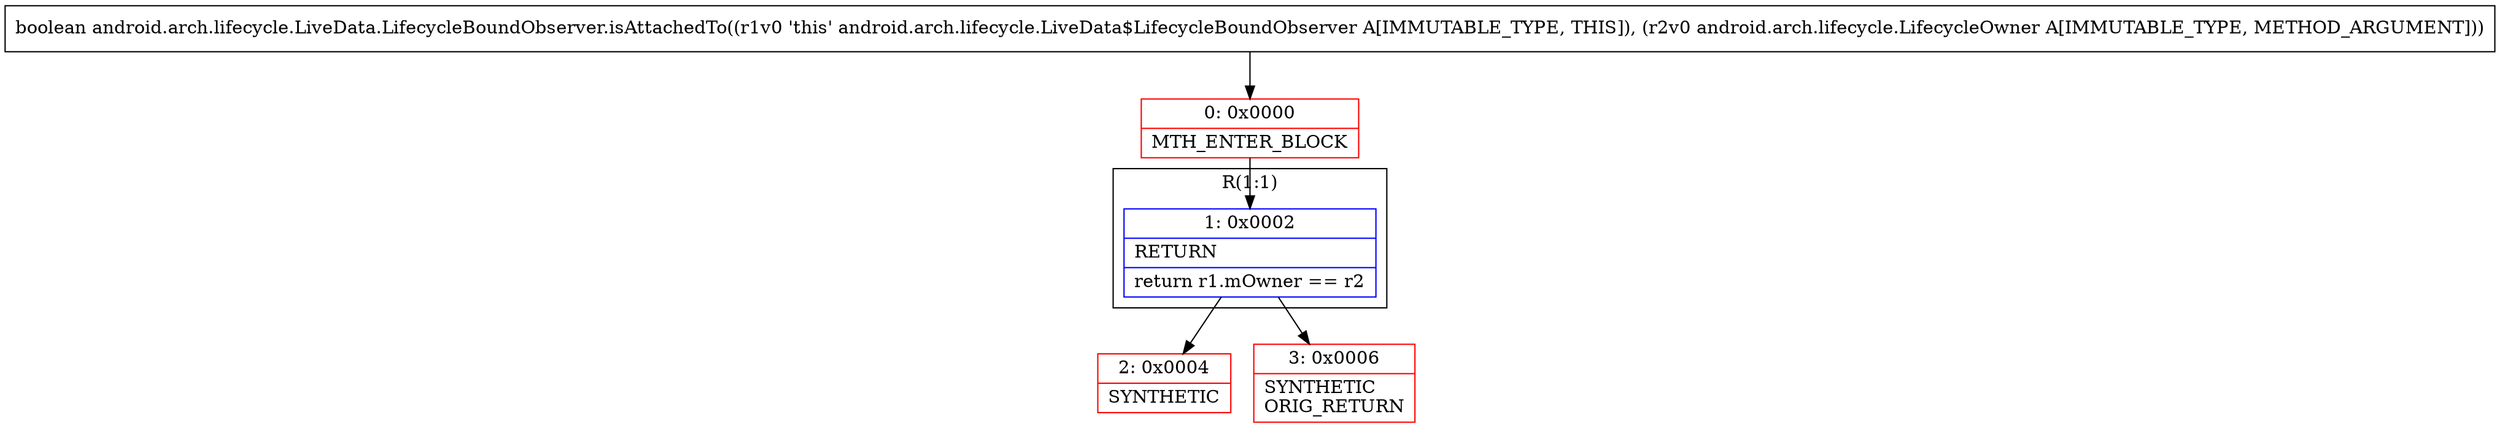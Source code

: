 digraph "CFG forandroid.arch.lifecycle.LiveData.LifecycleBoundObserver.isAttachedTo(Landroid\/arch\/lifecycle\/LifecycleOwner;)Z" {
subgraph cluster_Region_1944273674 {
label = "R(1:1)";
node [shape=record,color=blue];
Node_1 [shape=record,label="{1\:\ 0x0002|RETURN\l|return r1.mOwner == r2\l}"];
}
Node_0 [shape=record,color=red,label="{0\:\ 0x0000|MTH_ENTER_BLOCK\l}"];
Node_2 [shape=record,color=red,label="{2\:\ 0x0004|SYNTHETIC\l}"];
Node_3 [shape=record,color=red,label="{3\:\ 0x0006|SYNTHETIC\lORIG_RETURN\l}"];
MethodNode[shape=record,label="{boolean android.arch.lifecycle.LiveData.LifecycleBoundObserver.isAttachedTo((r1v0 'this' android.arch.lifecycle.LiveData$LifecycleBoundObserver A[IMMUTABLE_TYPE, THIS]), (r2v0 android.arch.lifecycle.LifecycleOwner A[IMMUTABLE_TYPE, METHOD_ARGUMENT])) }"];
MethodNode -> Node_0;
Node_1 -> Node_2;
Node_1 -> Node_3;
Node_0 -> Node_1;
}

